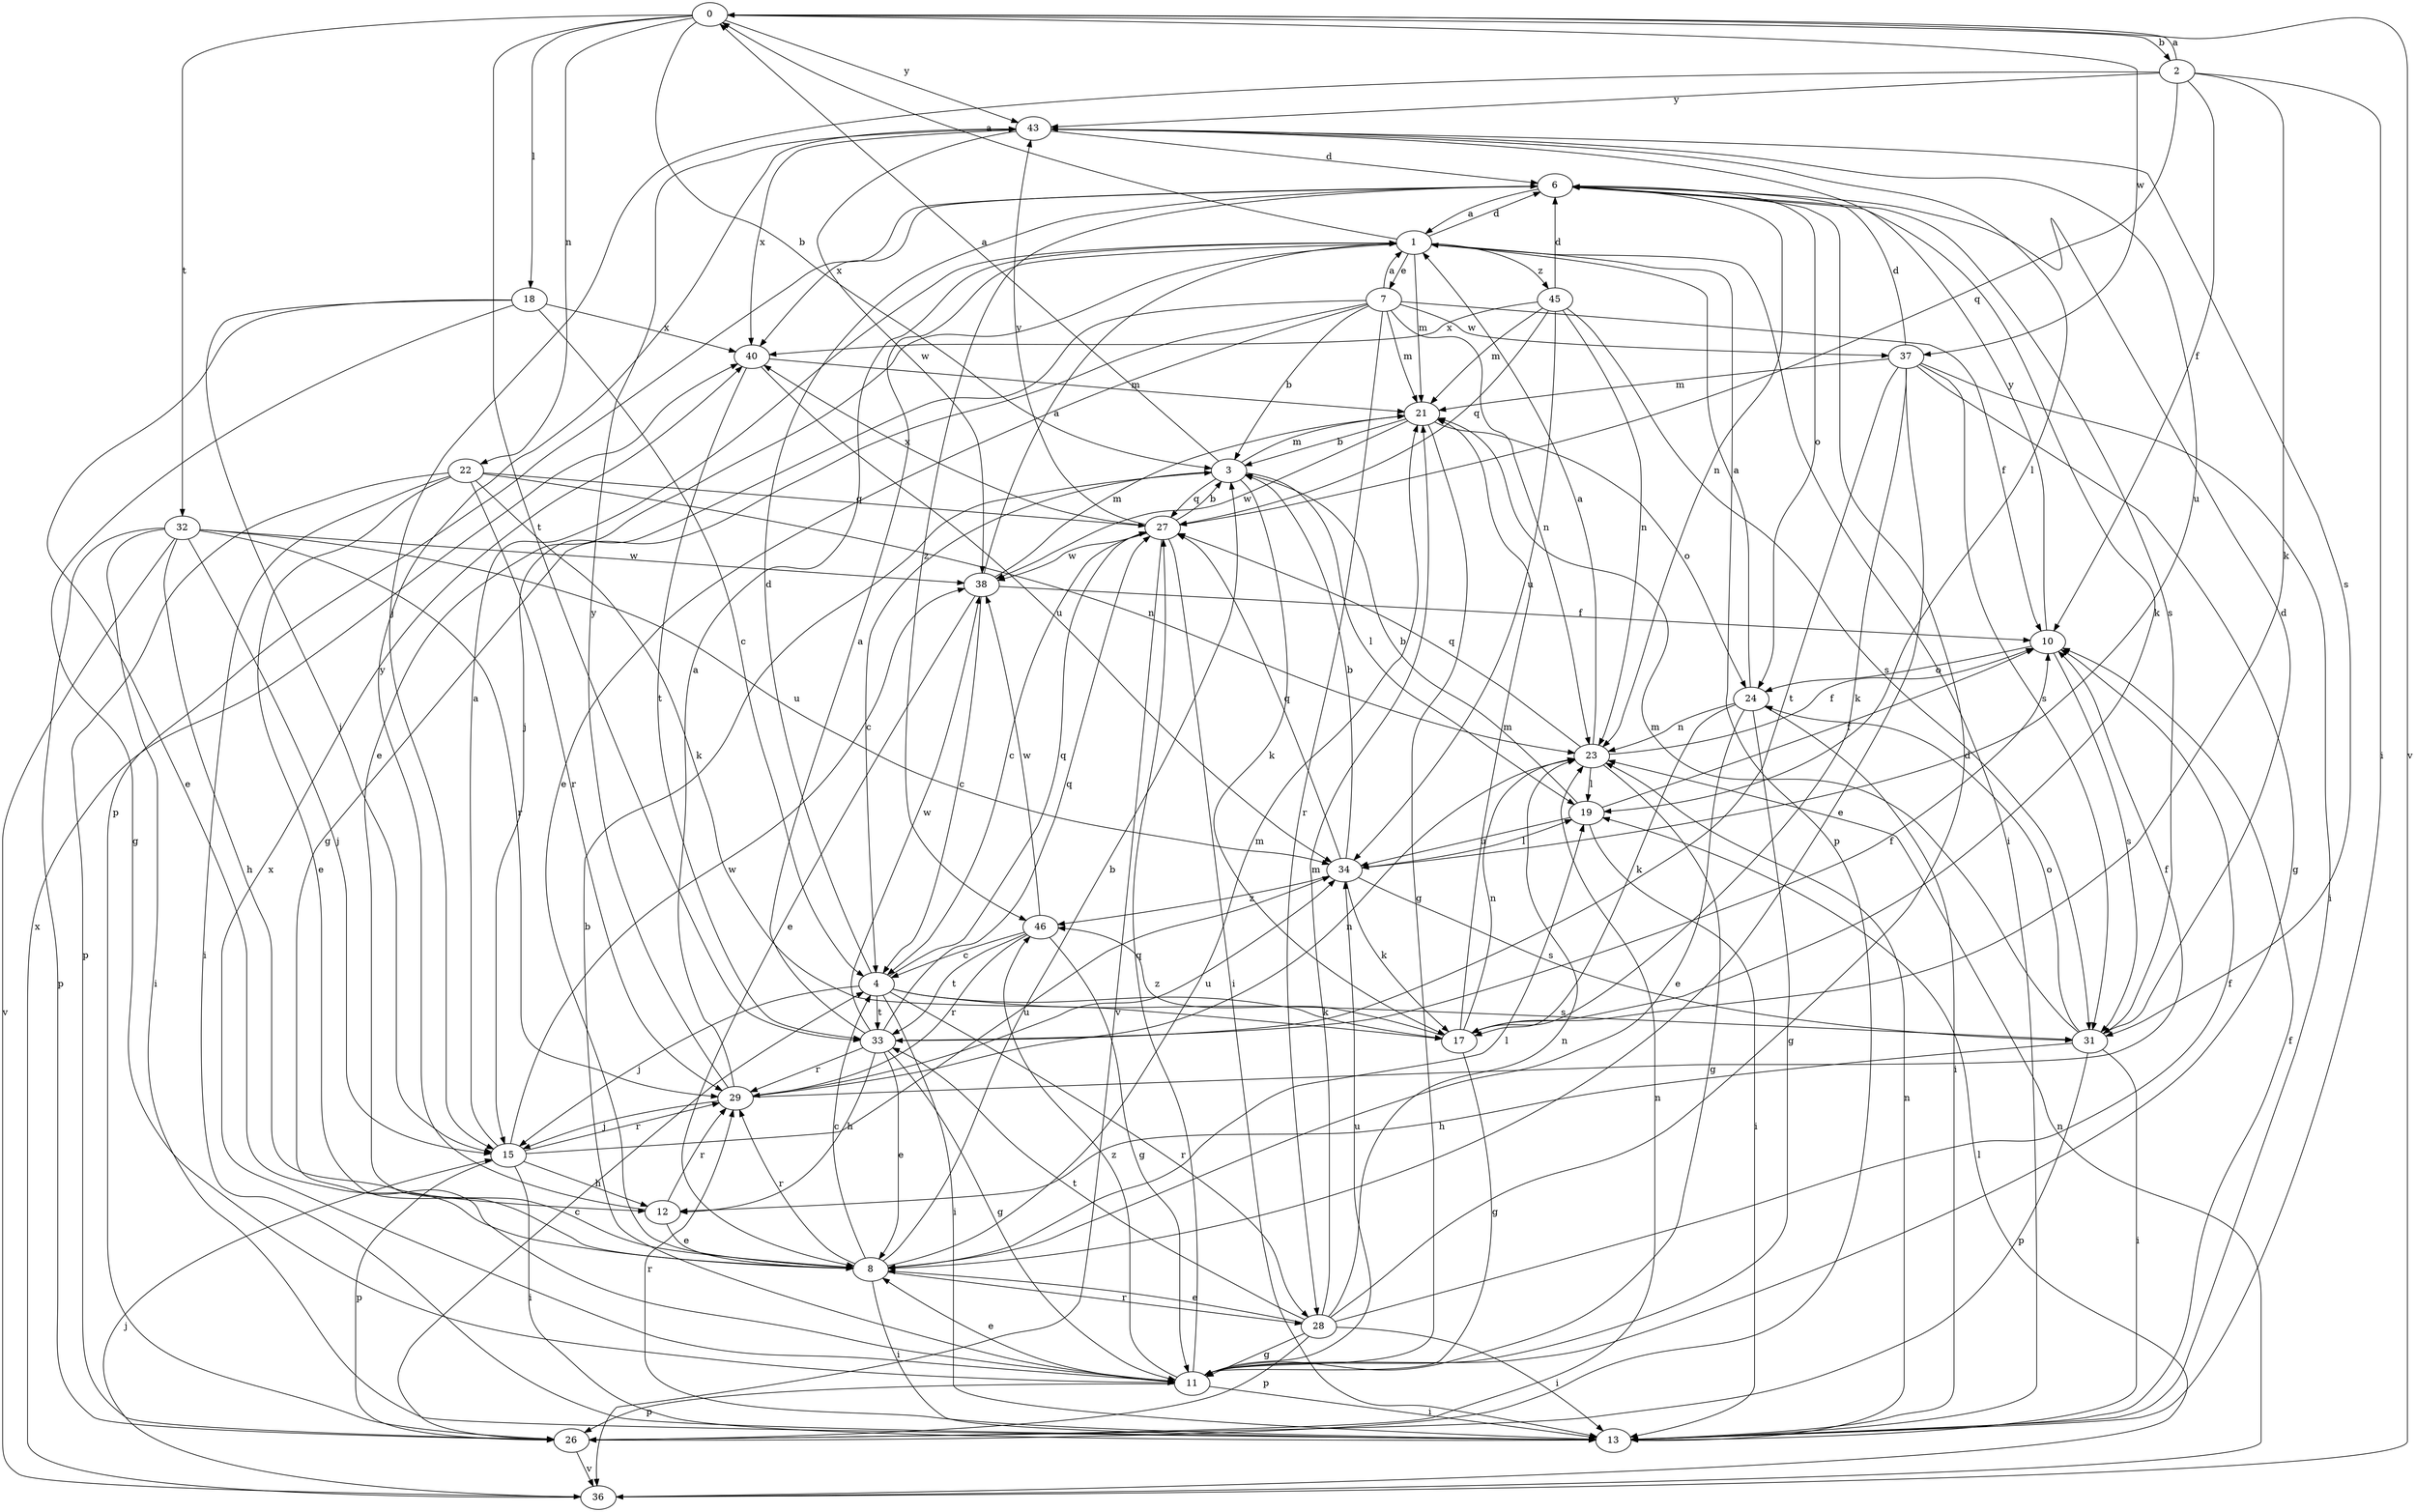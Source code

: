 strict digraph  {
0;
1;
2;
3;
4;
6;
7;
8;
10;
11;
12;
13;
15;
17;
18;
19;
21;
22;
23;
24;
26;
27;
28;
29;
31;
32;
33;
34;
36;
37;
38;
40;
43;
45;
46;
0 -> 2  [label=b];
0 -> 3  [label=b];
0 -> 18  [label=l];
0 -> 22  [label=n];
0 -> 32  [label=t];
0 -> 33  [label=t];
0 -> 36  [label=v];
0 -> 37  [label=w];
0 -> 43  [label=y];
1 -> 0  [label=a];
1 -> 6  [label=d];
1 -> 7  [label=e];
1 -> 8  [label=e];
1 -> 13  [label=i];
1 -> 21  [label=m];
1 -> 26  [label=p];
1 -> 45  [label=z];
2 -> 0  [label=a];
2 -> 10  [label=f];
2 -> 13  [label=i];
2 -> 15  [label=j];
2 -> 17  [label=k];
2 -> 27  [label=q];
2 -> 43  [label=y];
3 -> 0  [label=a];
3 -> 4  [label=c];
3 -> 17  [label=k];
3 -> 19  [label=l];
3 -> 21  [label=m];
3 -> 27  [label=q];
4 -> 6  [label=d];
4 -> 13  [label=i];
4 -> 15  [label=j];
4 -> 17  [label=k];
4 -> 27  [label=q];
4 -> 28  [label=r];
4 -> 31  [label=s];
4 -> 33  [label=t];
6 -> 1  [label=a];
6 -> 17  [label=k];
6 -> 23  [label=n];
6 -> 24  [label=o];
6 -> 26  [label=p];
6 -> 31  [label=s];
6 -> 40  [label=x];
6 -> 46  [label=z];
7 -> 1  [label=a];
7 -> 3  [label=b];
7 -> 8  [label=e];
7 -> 10  [label=f];
7 -> 11  [label=g];
7 -> 15  [label=j];
7 -> 21  [label=m];
7 -> 23  [label=n];
7 -> 28  [label=r];
7 -> 37  [label=w];
8 -> 3  [label=b];
8 -> 4  [label=c];
8 -> 13  [label=i];
8 -> 19  [label=l];
8 -> 21  [label=m];
8 -> 28  [label=r];
8 -> 29  [label=r];
10 -> 24  [label=o];
10 -> 31  [label=s];
10 -> 43  [label=y];
11 -> 3  [label=b];
11 -> 8  [label=e];
11 -> 13  [label=i];
11 -> 26  [label=p];
11 -> 27  [label=q];
11 -> 34  [label=u];
11 -> 40  [label=x];
11 -> 46  [label=z];
12 -> 8  [label=e];
12 -> 29  [label=r];
12 -> 43  [label=y];
13 -> 10  [label=f];
13 -> 23  [label=n];
13 -> 29  [label=r];
15 -> 1  [label=a];
15 -> 12  [label=h];
15 -> 13  [label=i];
15 -> 26  [label=p];
15 -> 29  [label=r];
15 -> 34  [label=u];
15 -> 38  [label=w];
17 -> 11  [label=g];
17 -> 21  [label=m];
17 -> 23  [label=n];
17 -> 46  [label=z];
18 -> 4  [label=c];
18 -> 8  [label=e];
18 -> 11  [label=g];
18 -> 15  [label=j];
18 -> 40  [label=x];
19 -> 3  [label=b];
19 -> 10  [label=f];
19 -> 13  [label=i];
19 -> 34  [label=u];
21 -> 3  [label=b];
21 -> 11  [label=g];
21 -> 24  [label=o];
21 -> 38  [label=w];
22 -> 8  [label=e];
22 -> 13  [label=i];
22 -> 17  [label=k];
22 -> 23  [label=n];
22 -> 26  [label=p];
22 -> 27  [label=q];
22 -> 29  [label=r];
23 -> 1  [label=a];
23 -> 10  [label=f];
23 -> 11  [label=g];
23 -> 19  [label=l];
23 -> 27  [label=q];
24 -> 1  [label=a];
24 -> 8  [label=e];
24 -> 11  [label=g];
24 -> 13  [label=i];
24 -> 17  [label=k];
24 -> 23  [label=n];
26 -> 4  [label=c];
26 -> 23  [label=n];
26 -> 36  [label=v];
27 -> 3  [label=b];
27 -> 4  [label=c];
27 -> 13  [label=i];
27 -> 36  [label=v];
27 -> 38  [label=w];
27 -> 40  [label=x];
27 -> 43  [label=y];
28 -> 6  [label=d];
28 -> 8  [label=e];
28 -> 10  [label=f];
28 -> 11  [label=g];
28 -> 13  [label=i];
28 -> 21  [label=m];
28 -> 23  [label=n];
28 -> 26  [label=p];
28 -> 33  [label=t];
29 -> 1  [label=a];
29 -> 10  [label=f];
29 -> 15  [label=j];
29 -> 23  [label=n];
29 -> 34  [label=u];
29 -> 43  [label=y];
31 -> 6  [label=d];
31 -> 12  [label=h];
31 -> 13  [label=i];
31 -> 21  [label=m];
31 -> 24  [label=o];
31 -> 26  [label=p];
32 -> 12  [label=h];
32 -> 13  [label=i];
32 -> 15  [label=j];
32 -> 26  [label=p];
32 -> 29  [label=r];
32 -> 34  [label=u];
32 -> 36  [label=v];
32 -> 38  [label=w];
33 -> 1  [label=a];
33 -> 8  [label=e];
33 -> 10  [label=f];
33 -> 11  [label=g];
33 -> 12  [label=h];
33 -> 27  [label=q];
33 -> 29  [label=r];
33 -> 38  [label=w];
34 -> 3  [label=b];
34 -> 17  [label=k];
34 -> 19  [label=l];
34 -> 27  [label=q];
34 -> 31  [label=s];
34 -> 46  [label=z];
36 -> 15  [label=j];
36 -> 19  [label=l];
36 -> 23  [label=n];
36 -> 40  [label=x];
37 -> 6  [label=d];
37 -> 8  [label=e];
37 -> 11  [label=g];
37 -> 13  [label=i];
37 -> 17  [label=k];
37 -> 21  [label=m];
37 -> 31  [label=s];
37 -> 33  [label=t];
38 -> 1  [label=a];
38 -> 4  [label=c];
38 -> 8  [label=e];
38 -> 10  [label=f];
38 -> 21  [label=m];
40 -> 21  [label=m];
40 -> 33  [label=t];
40 -> 34  [label=u];
43 -> 6  [label=d];
43 -> 19  [label=l];
43 -> 31  [label=s];
43 -> 34  [label=u];
43 -> 38  [label=w];
43 -> 40  [label=x];
45 -> 6  [label=d];
45 -> 21  [label=m];
45 -> 23  [label=n];
45 -> 27  [label=q];
45 -> 31  [label=s];
45 -> 34  [label=u];
45 -> 40  [label=x];
46 -> 4  [label=c];
46 -> 11  [label=g];
46 -> 29  [label=r];
46 -> 33  [label=t];
46 -> 38  [label=w];
}
